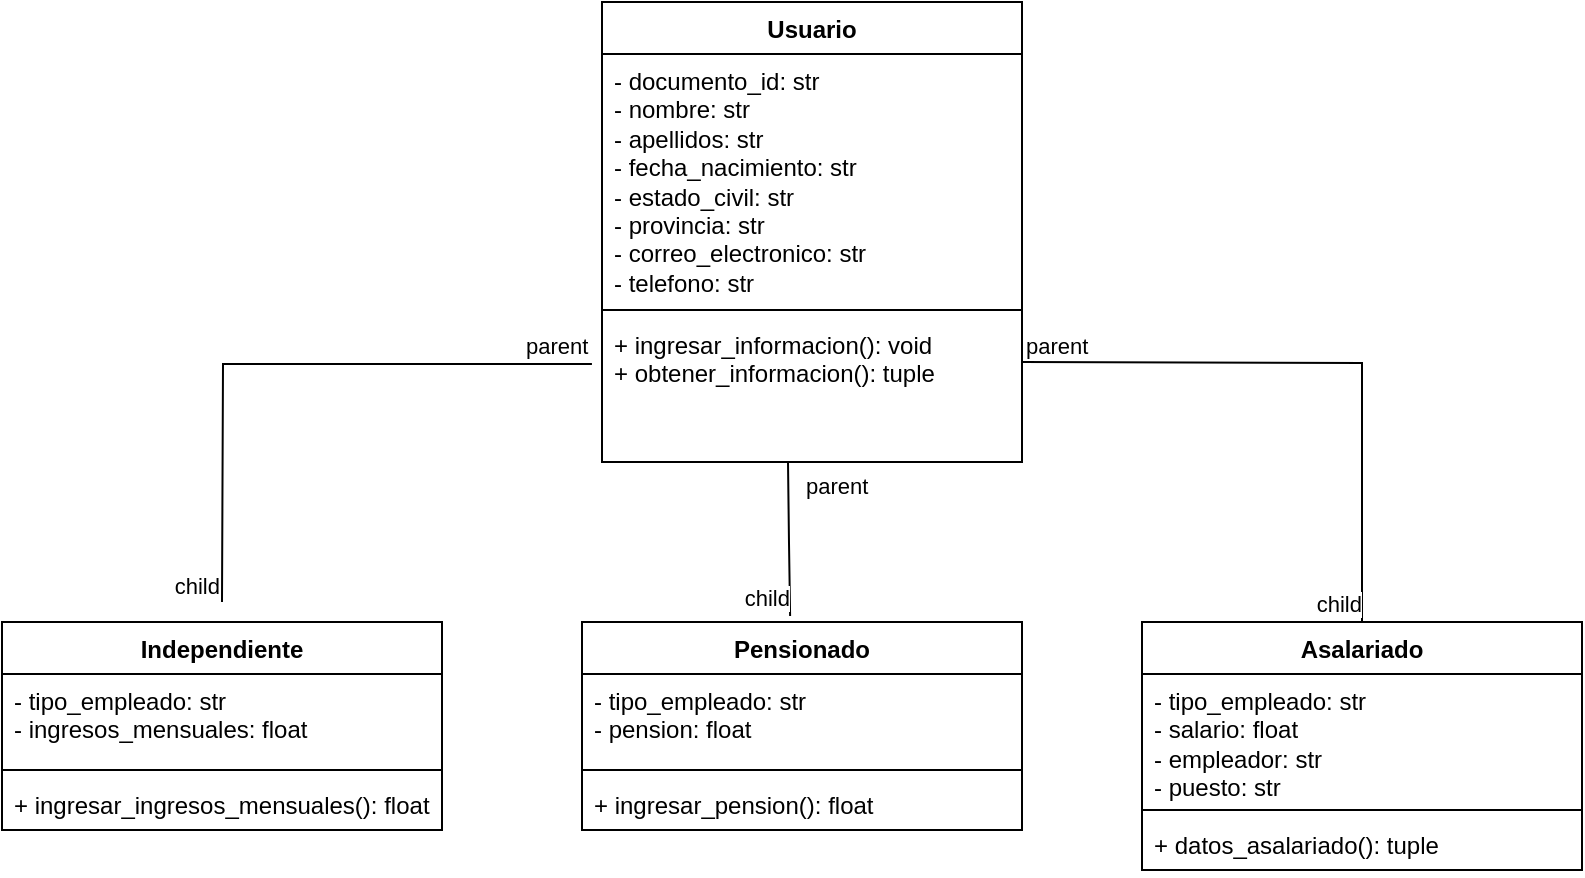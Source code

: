 <mxfile version="24.2.8" type="device">
  <diagram name="Página-1" id="OMZejbjyd78V3Zbe8m4S">
    <mxGraphModel dx="1434" dy="780" grid="1" gridSize="10" guides="1" tooltips="1" connect="1" arrows="1" fold="1" page="1" pageScale="1" pageWidth="827" pageHeight="1169" math="0" shadow="0">
      <root>
        <mxCell id="0" />
        <mxCell id="1" parent="0" />
        <mxCell id="RmcgI-1VR8P7VYggZPjG-17" value="Usuario" style="swimlane;fontStyle=1;align=center;verticalAlign=top;childLayout=stackLayout;horizontal=1;startSize=26;horizontalStack=0;resizeParent=1;resizeParentMax=0;resizeLast=0;collapsible=1;marginBottom=0;whiteSpace=wrap;html=1;" vertex="1" parent="1">
          <mxGeometry x="320" y="20" width="210" height="230" as="geometry" />
        </mxCell>
        <mxCell id="RmcgI-1VR8P7VYggZPjG-18" value="&lt;div&gt;- documento_id: str&lt;/div&gt;&lt;div&gt;- nombre: str&lt;/div&gt;&lt;div&gt;- apellidos: str&lt;/div&gt;&lt;div&gt;- fecha_nacimiento: str&lt;/div&gt;&lt;div&gt;- estado_civil: str&lt;/div&gt;&lt;div&gt;- provincia: str&lt;/div&gt;&lt;div&gt;- correo_electronico: str&lt;/div&gt;&lt;div&gt;- telefono: str&lt;/div&gt;" style="text;strokeColor=none;fillColor=none;align=left;verticalAlign=top;spacingLeft=4;spacingRight=4;overflow=hidden;rotatable=0;points=[[0,0.5],[1,0.5]];portConstraint=eastwest;whiteSpace=wrap;html=1;" vertex="1" parent="RmcgI-1VR8P7VYggZPjG-17">
          <mxGeometry y="26" width="210" height="124" as="geometry" />
        </mxCell>
        <mxCell id="RmcgI-1VR8P7VYggZPjG-19" value="" style="line;strokeWidth=1;fillColor=none;align=left;verticalAlign=middle;spacingTop=-1;spacingLeft=3;spacingRight=3;rotatable=0;labelPosition=right;points=[];portConstraint=eastwest;strokeColor=inherit;" vertex="1" parent="RmcgI-1VR8P7VYggZPjG-17">
          <mxGeometry y="150" width="210" height="8" as="geometry" />
        </mxCell>
        <mxCell id="RmcgI-1VR8P7VYggZPjG-20" value="&lt;div&gt;+ ingresar_informacion(): void&lt;/div&gt;&lt;div&gt;+ obtener_informacion(): tuple&lt;/div&gt;" style="text;strokeColor=none;fillColor=none;align=left;verticalAlign=top;spacingLeft=4;spacingRight=4;overflow=hidden;rotatable=0;points=[[0,0.5],[1,0.5]];portConstraint=eastwest;whiteSpace=wrap;html=1;" vertex="1" parent="RmcgI-1VR8P7VYggZPjG-17">
          <mxGeometry y="158" width="210" height="72" as="geometry" />
        </mxCell>
        <mxCell id="RmcgI-1VR8P7VYggZPjG-24" value="Asalariado" style="swimlane;fontStyle=1;align=center;verticalAlign=top;childLayout=stackLayout;horizontal=1;startSize=26;horizontalStack=0;resizeParent=1;resizeParentMax=0;resizeLast=0;collapsible=1;marginBottom=0;whiteSpace=wrap;html=1;" vertex="1" parent="1">
          <mxGeometry x="590" y="330" width="220" height="124" as="geometry" />
        </mxCell>
        <mxCell id="RmcgI-1VR8P7VYggZPjG-25" value="&lt;div&gt;- tipo_empleado: str&lt;/div&gt;&lt;div&gt;- salario: float&lt;/div&gt;&lt;div&gt;- empleador: str&lt;/div&gt;&lt;div&gt;- puesto: str&lt;/div&gt;" style="text;strokeColor=none;fillColor=none;align=left;verticalAlign=top;spacingLeft=4;spacingRight=4;overflow=hidden;rotatable=0;points=[[0,0.5],[1,0.5]];portConstraint=eastwest;whiteSpace=wrap;html=1;" vertex="1" parent="RmcgI-1VR8P7VYggZPjG-24">
          <mxGeometry y="26" width="220" height="64" as="geometry" />
        </mxCell>
        <mxCell id="RmcgI-1VR8P7VYggZPjG-26" value="" style="line;strokeWidth=1;fillColor=none;align=left;verticalAlign=middle;spacingTop=-1;spacingLeft=3;spacingRight=3;rotatable=0;labelPosition=right;points=[];portConstraint=eastwest;strokeColor=inherit;" vertex="1" parent="RmcgI-1VR8P7VYggZPjG-24">
          <mxGeometry y="90" width="220" height="8" as="geometry" />
        </mxCell>
        <mxCell id="RmcgI-1VR8P7VYggZPjG-27" value="+ datos_asalariado(): tuple" style="text;strokeColor=none;fillColor=none;align=left;verticalAlign=top;spacingLeft=4;spacingRight=4;overflow=hidden;rotatable=0;points=[[0,0.5],[1,0.5]];portConstraint=eastwest;whiteSpace=wrap;html=1;" vertex="1" parent="RmcgI-1VR8P7VYggZPjG-24">
          <mxGeometry y="98" width="220" height="26" as="geometry" />
        </mxCell>
        <mxCell id="RmcgI-1VR8P7VYggZPjG-28" value="Independiente" style="swimlane;fontStyle=1;align=center;verticalAlign=top;childLayout=stackLayout;horizontal=1;startSize=26;horizontalStack=0;resizeParent=1;resizeParentMax=0;resizeLast=0;collapsible=1;marginBottom=0;whiteSpace=wrap;html=1;" vertex="1" parent="1">
          <mxGeometry x="20" y="330" width="220" height="104" as="geometry" />
        </mxCell>
        <mxCell id="RmcgI-1VR8P7VYggZPjG-29" value="&lt;div&gt;- tipo_empleado: str&lt;/div&gt;&lt;div&gt;- ingresos_mensuales: float&lt;/div&gt;" style="text;strokeColor=none;fillColor=none;align=left;verticalAlign=top;spacingLeft=4;spacingRight=4;overflow=hidden;rotatable=0;points=[[0,0.5],[1,0.5]];portConstraint=eastwest;whiteSpace=wrap;html=1;" vertex="1" parent="RmcgI-1VR8P7VYggZPjG-28">
          <mxGeometry y="26" width="220" height="44" as="geometry" />
        </mxCell>
        <mxCell id="RmcgI-1VR8P7VYggZPjG-30" value="" style="line;strokeWidth=1;fillColor=none;align=left;verticalAlign=middle;spacingTop=-1;spacingLeft=3;spacingRight=3;rotatable=0;labelPosition=right;points=[];portConstraint=eastwest;strokeColor=inherit;" vertex="1" parent="RmcgI-1VR8P7VYggZPjG-28">
          <mxGeometry y="70" width="220" height="8" as="geometry" />
        </mxCell>
        <mxCell id="RmcgI-1VR8P7VYggZPjG-31" value="+ ingresar_ingresos_mensuales(): float" style="text;strokeColor=none;fillColor=none;align=left;verticalAlign=top;spacingLeft=4;spacingRight=4;overflow=hidden;rotatable=0;points=[[0,0.5],[1,0.5]];portConstraint=eastwest;whiteSpace=wrap;html=1;" vertex="1" parent="RmcgI-1VR8P7VYggZPjG-28">
          <mxGeometry y="78" width="220" height="26" as="geometry" />
        </mxCell>
        <mxCell id="RmcgI-1VR8P7VYggZPjG-39" value="Pensionado" style="swimlane;fontStyle=1;align=center;verticalAlign=top;childLayout=stackLayout;horizontal=1;startSize=26;horizontalStack=0;resizeParent=1;resizeParentMax=0;resizeLast=0;collapsible=1;marginBottom=0;whiteSpace=wrap;html=1;" vertex="1" parent="1">
          <mxGeometry x="310" y="330" width="220" height="104" as="geometry" />
        </mxCell>
        <mxCell id="RmcgI-1VR8P7VYggZPjG-40" value="&lt;div&gt;- tipo_empleado: str&lt;/div&gt;&lt;div&gt;- pension: float&lt;/div&gt;" style="text;strokeColor=none;fillColor=none;align=left;verticalAlign=top;spacingLeft=4;spacingRight=4;overflow=hidden;rotatable=0;points=[[0,0.5],[1,0.5]];portConstraint=eastwest;whiteSpace=wrap;html=1;" vertex="1" parent="RmcgI-1VR8P7VYggZPjG-39">
          <mxGeometry y="26" width="220" height="44" as="geometry" />
        </mxCell>
        <mxCell id="RmcgI-1VR8P7VYggZPjG-41" value="" style="line;strokeWidth=1;fillColor=none;align=left;verticalAlign=middle;spacingTop=-1;spacingLeft=3;spacingRight=3;rotatable=0;labelPosition=right;points=[];portConstraint=eastwest;strokeColor=inherit;" vertex="1" parent="RmcgI-1VR8P7VYggZPjG-39">
          <mxGeometry y="70" width="220" height="8" as="geometry" />
        </mxCell>
        <mxCell id="RmcgI-1VR8P7VYggZPjG-42" value="+ ingresar_pension(): float" style="text;strokeColor=none;fillColor=none;align=left;verticalAlign=top;spacingLeft=4;spacingRight=4;overflow=hidden;rotatable=0;points=[[0,0.5],[1,0.5]];portConstraint=eastwest;whiteSpace=wrap;html=1;" vertex="1" parent="RmcgI-1VR8P7VYggZPjG-39">
          <mxGeometry y="78" width="220" height="26" as="geometry" />
        </mxCell>
        <mxCell id="RmcgI-1VR8P7VYggZPjG-46" value="" style="endArrow=none;html=1;edgeStyle=orthogonalEdgeStyle;rounded=0;entryX=0.473;entryY=-0.029;entryDx=0;entryDy=0;entryPerimeter=0;" edge="1" parent="1" target="RmcgI-1VR8P7VYggZPjG-39">
          <mxGeometry relative="1" as="geometry">
            <mxPoint x="413" y="250" as="sourcePoint" />
            <mxPoint x="413" y="310" as="targetPoint" />
          </mxGeometry>
        </mxCell>
        <mxCell id="RmcgI-1VR8P7VYggZPjG-47" value="parent" style="edgeLabel;resizable=0;html=1;align=left;verticalAlign=bottom;" connectable="0" vertex="1" parent="RmcgI-1VR8P7VYggZPjG-46">
          <mxGeometry x="-1" relative="1" as="geometry">
            <mxPoint x="7" y="20" as="offset" />
          </mxGeometry>
        </mxCell>
        <mxCell id="RmcgI-1VR8P7VYggZPjG-48" value="child" style="edgeLabel;resizable=0;html=1;align=right;verticalAlign=bottom;" connectable="0" vertex="1" parent="RmcgI-1VR8P7VYggZPjG-46">
          <mxGeometry x="1" relative="1" as="geometry" />
        </mxCell>
        <mxCell id="RmcgI-1VR8P7VYggZPjG-52" value="" style="endArrow=none;html=1;edgeStyle=orthogonalEdgeStyle;rounded=0;entryX=0.5;entryY=0;entryDx=0;entryDy=0;exitX=1;exitY=0.742;exitDx=0;exitDy=0;exitPerimeter=0;" edge="1" parent="1" target="RmcgI-1VR8P7VYggZPjG-24">
          <mxGeometry relative="1" as="geometry">
            <mxPoint x="530" y="200.008" as="sourcePoint" />
            <mxPoint x="701" y="392" as="targetPoint" />
          </mxGeometry>
        </mxCell>
        <mxCell id="RmcgI-1VR8P7VYggZPjG-53" value="parent" style="edgeLabel;resizable=0;html=1;align=left;verticalAlign=bottom;" connectable="0" vertex="1" parent="RmcgI-1VR8P7VYggZPjG-52">
          <mxGeometry x="-1" relative="1" as="geometry" />
        </mxCell>
        <mxCell id="RmcgI-1VR8P7VYggZPjG-54" value="child" style="edgeLabel;resizable=0;html=1;align=right;verticalAlign=bottom;" connectable="0" vertex="1" parent="RmcgI-1VR8P7VYggZPjG-52">
          <mxGeometry x="1" relative="1" as="geometry" />
        </mxCell>
        <mxCell id="RmcgI-1VR8P7VYggZPjG-55" value="" style="endArrow=none;html=1;edgeStyle=orthogonalEdgeStyle;rounded=0;exitX=-0.024;exitY=0.319;exitDx=0;exitDy=0;exitPerimeter=0;" edge="1" parent="1" source="RmcgI-1VR8P7VYggZPjG-20">
          <mxGeometry relative="1" as="geometry">
            <mxPoint x="360" y="570" as="sourcePoint" />
            <mxPoint x="130" y="320" as="targetPoint" />
          </mxGeometry>
        </mxCell>
        <mxCell id="RmcgI-1VR8P7VYggZPjG-56" value="parent" style="edgeLabel;resizable=0;html=1;align=left;verticalAlign=bottom;" connectable="0" vertex="1" parent="RmcgI-1VR8P7VYggZPjG-55">
          <mxGeometry x="-1" relative="1" as="geometry">
            <mxPoint x="-35" as="offset" />
          </mxGeometry>
        </mxCell>
        <mxCell id="RmcgI-1VR8P7VYggZPjG-57" value="child" style="edgeLabel;resizable=0;html=1;align=right;verticalAlign=bottom;" connectable="0" vertex="1" parent="RmcgI-1VR8P7VYggZPjG-55">
          <mxGeometry x="1" relative="1" as="geometry" />
        </mxCell>
      </root>
    </mxGraphModel>
  </diagram>
</mxfile>
